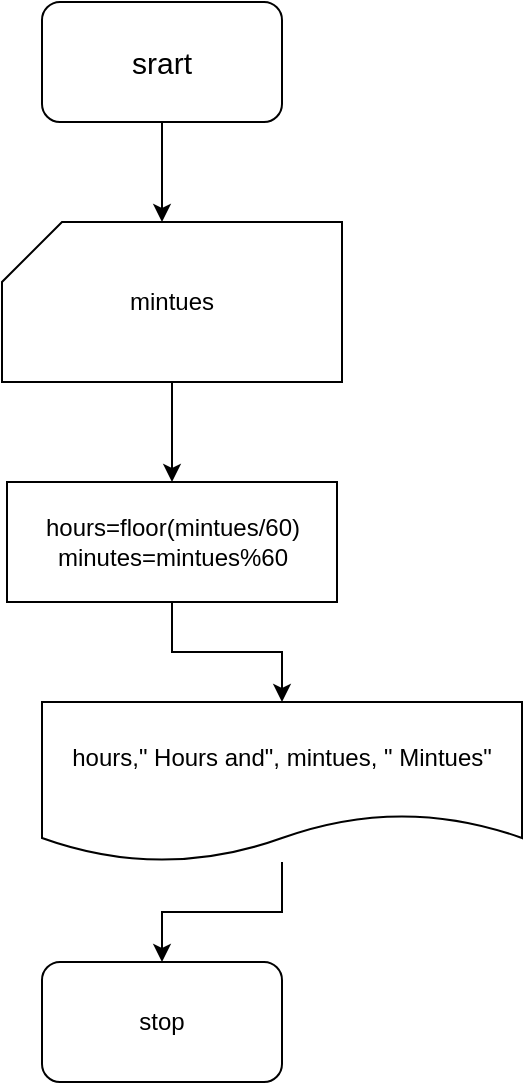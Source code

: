 <mxfile version="22.1.3" type="github">
  <diagram name="Page-1" id="KPDfs5Kcc8wOUKfkbuWf">
    <mxGraphModel dx="794" dy="464" grid="1" gridSize="10" guides="1" tooltips="1" connect="1" arrows="1" fold="1" page="1" pageScale="1" pageWidth="850" pageHeight="1100" math="0" shadow="0">
      <root>
        <mxCell id="0" />
        <mxCell id="1" parent="0" />
        <mxCell id="zxfCZuzH31YU9lyxvgSR-2" style="edgeStyle=orthogonalEdgeStyle;rounded=0;orthogonalLoop=1;jettySize=auto;html=1;" parent="1" source="zxfCZuzH31YU9lyxvgSR-1" edge="1">
          <mxGeometry relative="1" as="geometry">
            <mxPoint x="390" y="120" as="targetPoint" />
          </mxGeometry>
        </mxCell>
        <mxCell id="zxfCZuzH31YU9lyxvgSR-1" value="&lt;font style=&quot;font-size: 15px;&quot;&gt;srart&lt;/font&gt;" style="rounded=1;whiteSpace=wrap;html=1;" parent="1" vertex="1">
          <mxGeometry x="330" y="10" width="120" height="60" as="geometry" />
        </mxCell>
        <mxCell id="zxfCZuzH31YU9lyxvgSR-4" style="edgeStyle=orthogonalEdgeStyle;rounded=0;orthogonalLoop=1;jettySize=auto;html=1;" parent="1" source="zxfCZuzH31YU9lyxvgSR-3" edge="1">
          <mxGeometry relative="1" as="geometry">
            <mxPoint x="395" y="250" as="targetPoint" />
          </mxGeometry>
        </mxCell>
        <mxCell id="zxfCZuzH31YU9lyxvgSR-3" value="mintues" style="shape=card;whiteSpace=wrap;html=1;" parent="1" vertex="1">
          <mxGeometry x="310" y="120" width="170" height="80" as="geometry" />
        </mxCell>
        <mxCell id="zxfCZuzH31YU9lyxvgSR-7" value="" style="edgeStyle=orthogonalEdgeStyle;rounded=0;orthogonalLoop=1;jettySize=auto;html=1;" parent="1" source="zxfCZuzH31YU9lyxvgSR-5" target="zxfCZuzH31YU9lyxvgSR-6" edge="1">
          <mxGeometry relative="1" as="geometry" />
        </mxCell>
        <mxCell id="zxfCZuzH31YU9lyxvgSR-5" value="hours=floor(mintues/60)&lt;br&gt;minutes=mintues%60" style="rounded=0;whiteSpace=wrap;html=1;" parent="1" vertex="1">
          <mxGeometry x="312.5" y="250" width="165" height="60" as="geometry" />
        </mxCell>
        <mxCell id="zxfCZuzH31YU9lyxvgSR-8" style="edgeStyle=orthogonalEdgeStyle;rounded=0;orthogonalLoop=1;jettySize=auto;html=1;" parent="1" source="zxfCZuzH31YU9lyxvgSR-6" target="zxfCZuzH31YU9lyxvgSR-9" edge="1">
          <mxGeometry relative="1" as="geometry">
            <mxPoint x="390" y="480" as="targetPoint" />
          </mxGeometry>
        </mxCell>
        <mxCell id="zxfCZuzH31YU9lyxvgSR-6" value="hours,&quot; Hours and&quot;, mintues, &quot; Mintues&quot;" style="shape=document;whiteSpace=wrap;html=1;boundedLbl=1;" parent="1" vertex="1">
          <mxGeometry x="330" y="360" width="240" height="80" as="geometry" />
        </mxCell>
        <mxCell id="zxfCZuzH31YU9lyxvgSR-9" value="stop" style="rounded=1;whiteSpace=wrap;html=1;" parent="1" vertex="1">
          <mxGeometry x="330" y="490" width="120" height="60" as="geometry" />
        </mxCell>
      </root>
    </mxGraphModel>
  </diagram>
</mxfile>

